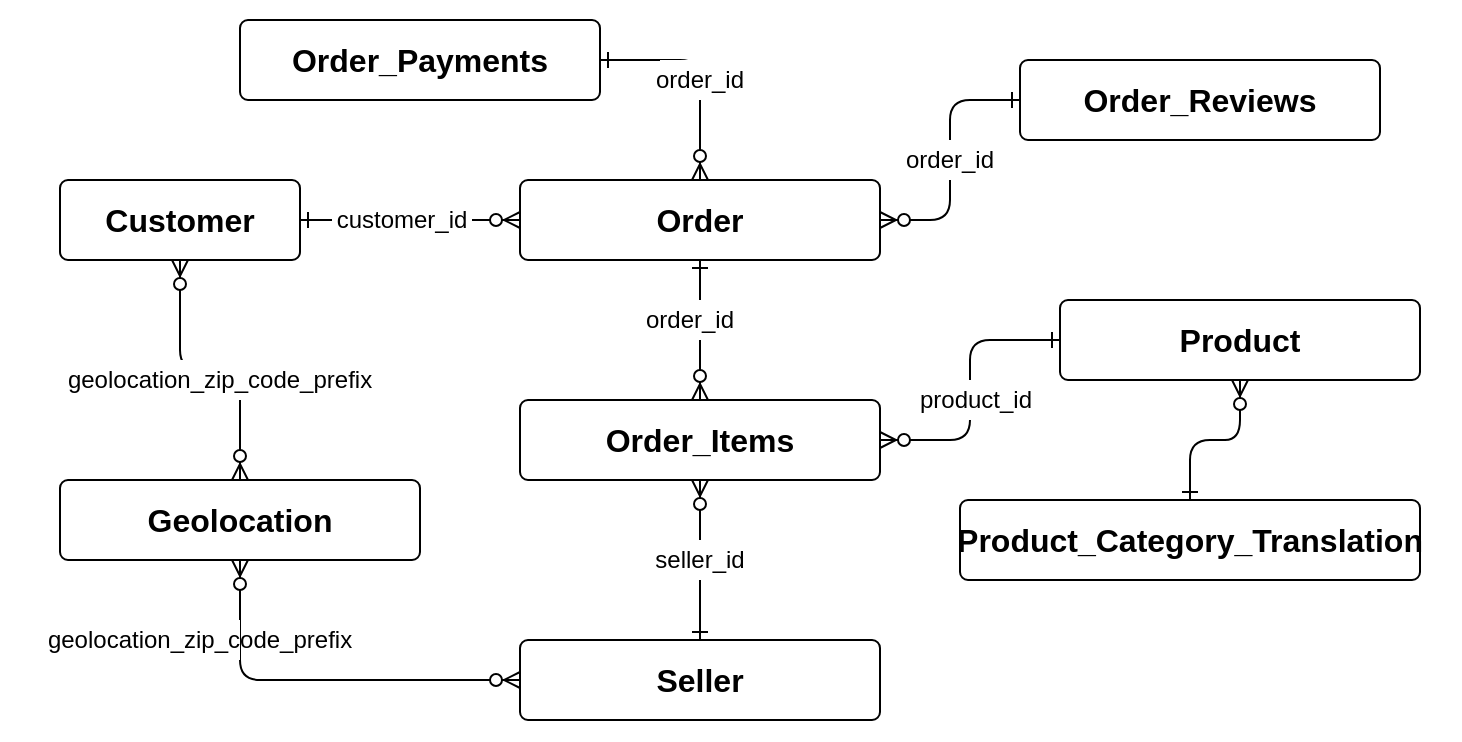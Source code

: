 <mxfile version="15.1.0" type="device"><diagram id="R2lEEEUBdFMjLlhIrx00" name="Page-1"><mxGraphModel dx="1422" dy="762" grid="1" gridSize="10" guides="1" tooltips="1" connect="1" arrows="1" fold="1" page="1" pageScale="1" pageWidth="850" pageHeight="1100" math="0" shadow="0" extFonts="Permanent Marker^https://fonts.googleapis.com/css?family=Permanent+Marker"><root><mxCell id="0"/><mxCell id="1" parent="0"/><mxCell id="Y2FGiJBvkUtvbV-sZPS4-1" value="" style="rounded=0;whiteSpace=wrap;html=1;strokeColor=none;" parent="1" vertex="1"><mxGeometry x="60" y="80" width="730" height="370" as="geometry"/></mxCell><mxCell id="3jZWhTN_z5iPmGa9BHs_-29" style="edgeStyle=orthogonalEdgeStyle;rounded=1;orthogonalLoop=1;jettySize=auto;html=1;startArrow=ERone;startFill=0;endArrow=ERzeroToMany;endFill=1;exitX=0.5;exitY=0;exitDx=0;exitDy=0;" parent="1" source="3jZWhTN_z5iPmGa9BHs_-26" target="3jZWhTN_z5iPmGa9BHs_-20" edge="1"><mxGeometry relative="1" as="geometry"/></mxCell><mxCell id="3jZWhTN_z5iPmGa9BHs_-18" value="&lt;b&gt;&lt;span lang=&quot;FR&quot; style=&quot;font-size: 12.0pt ; line-height: 107% ; font-family: &amp;#34;calibri&amp;#34; , sans-serif&quot;&gt;Customer&lt;br&gt;&lt;/span&gt;&lt;/b&gt;" style="rounded=1;arcSize=10;whiteSpace=wrap;html=1;align=center;" parent="1" vertex="1"><mxGeometry x="90" y="170" width="120" height="40" as="geometry"/></mxCell><mxCell id="3jZWhTN_z5iPmGa9BHs_-20" value="&lt;b&gt;&lt;span lang=&quot;FR&quot; style=&quot;font-size: 12.0pt ; line-height: 107% ; font-family: &amp;#34;calibri&amp;#34; , sans-serif&quot;&gt;Product&lt;/span&gt;&lt;/b&gt;" style="rounded=1;arcSize=10;whiteSpace=wrap;html=1;align=center;" parent="1" vertex="1"><mxGeometry x="590" y="230" width="180" height="40" as="geometry"/></mxCell><mxCell id="3jZWhTN_z5iPmGa9BHs_-25" value="&lt;b&gt;&lt;span lang=&quot;FR&quot; style=&quot;font-size: 12.0pt ; line-height: 107% ; font-family: &amp;#34;calibri&amp;#34; , sans-serif&quot;&gt;Seller&lt;/span&gt;&lt;/b&gt;" style="rounded=1;arcSize=10;whiteSpace=wrap;html=1;align=center;" parent="1" vertex="1"><mxGeometry x="320" y="400" width="180" height="40" as="geometry"/></mxCell><mxCell id="3jZWhTN_z5iPmGa9BHs_-26" value="&lt;b&gt;&lt;span lang=&quot;FR&quot; style=&quot;font-size: 12.0pt ; line-height: 107% ; font-family: &amp;#34;calibri&amp;#34; , sans-serif&quot;&gt;Product_Category_Translation&lt;/span&gt;&lt;/b&gt;" style="rounded=1;arcSize=10;whiteSpace=wrap;html=1;align=center;" parent="1" vertex="1"><mxGeometry x="540" y="330" width="230" height="40" as="geometry"/></mxCell><mxCell id="L64bQChpCVJ5LZyvjm6y-1" value="&lt;b&gt;&lt;span lang=&quot;FR&quot; style=&quot;font-size: 12.0pt ; line-height: 107% ; font-family: &amp;#34;calibri&amp;#34; , sans-serif&quot;&gt;Order&lt;/span&gt;&lt;/b&gt;" style="rounded=1;arcSize=10;whiteSpace=wrap;html=1;align=center;" parent="1" vertex="1"><mxGeometry x="320" y="170" width="180" height="40" as="geometry"/></mxCell><mxCell id="L64bQChpCVJ5LZyvjm6y-3" value="&lt;b&gt;&lt;span lang=&quot;FR&quot; style=&quot;font-size: 12.0pt ; line-height: 107% ; font-family: &amp;#34;calibri&amp;#34; , sans-serif&quot;&gt;Order_Items&lt;/span&gt;&lt;/b&gt;" style="rounded=1;arcSize=10;whiteSpace=wrap;html=1;align=center;" parent="1" vertex="1"><mxGeometry x="320" y="280" width="180" height="40" as="geometry"/></mxCell><mxCell id="L64bQChpCVJ5LZyvjm6y-4" style="edgeStyle=orthogonalEdgeStyle;rounded=1;orthogonalLoop=1;jettySize=auto;html=1;startArrow=ERone;startFill=0;endArrow=ERzeroToMany;endFill=1;entryX=1;entryY=0.5;entryDx=0;entryDy=0;exitX=0;exitY=0.5;exitDx=0;exitDy=0;" parent="1" source="3jZWhTN_z5iPmGa9BHs_-20" target="L64bQChpCVJ5LZyvjm6y-3" edge="1"><mxGeometry relative="1" as="geometry"><mxPoint x="503" y="379" as="sourcePoint"/><mxPoint x="373" y="370" as="targetPoint"/></mxGeometry></mxCell><mxCell id="L64bQChpCVJ5LZyvjm6y-5" style="edgeStyle=orthogonalEdgeStyle;rounded=1;orthogonalLoop=1;jettySize=auto;html=1;startArrow=ERone;startFill=0;endArrow=ERzeroToMany;endFill=1;exitX=0.5;exitY=1;exitDx=0;exitDy=0;entryX=0.5;entryY=0;entryDx=0;entryDy=0;" parent="1" source="L64bQChpCVJ5LZyvjm6y-1" target="L64bQChpCVJ5LZyvjm6y-3" edge="1"><mxGeometry relative="1" as="geometry"><mxPoint x="287.06" y="299" as="sourcePoint"/><mxPoint x="283" y="390" as="targetPoint"/></mxGeometry></mxCell><mxCell id="L64bQChpCVJ5LZyvjm6y-7" style="edgeStyle=orthogonalEdgeStyle;rounded=1;orthogonalLoop=1;jettySize=auto;html=1;startArrow=ERone;startFill=0;endArrow=ERzeroToMany;endFill=1;exitX=1;exitY=0.5;exitDx=0;exitDy=0;" parent="1" source="3jZWhTN_z5iPmGa9BHs_-18" target="L64bQChpCVJ5LZyvjm6y-1" edge="1"><mxGeometry relative="1" as="geometry"><mxPoint x="328" y="220" as="sourcePoint"/><mxPoint x="373" y="320" as="targetPoint"/></mxGeometry></mxCell><mxCell id="L64bQChpCVJ5LZyvjm6y-8" style="edgeStyle=orthogonalEdgeStyle;rounded=1;orthogonalLoop=1;jettySize=auto;html=1;startArrow=ERone;startFill=0;endArrow=ERzeroToMany;endFill=1;" parent="1" source="3jZWhTN_z5iPmGa9BHs_-25" target="L64bQChpCVJ5LZyvjm6y-3" edge="1"><mxGeometry relative="1" as="geometry"><mxPoint x="318" y="270" as="sourcePoint"/><mxPoint x="353" y="400" as="targetPoint"/></mxGeometry></mxCell><mxCell id="L64bQChpCVJ5LZyvjm6y-9" value="&lt;b&gt;&lt;span lang=&quot;FR&quot; style=&quot;font-size: 12.0pt ; line-height: 107% ; font-family: &amp;#34;calibri&amp;#34; , sans-serif&quot;&gt;Order_Payments&lt;br&gt;&lt;/span&gt;&lt;/b&gt;" style="rounded=1;arcSize=10;whiteSpace=wrap;html=1;align=center;" parent="1" vertex="1"><mxGeometry x="180" y="90" width="180" height="40" as="geometry"/></mxCell><mxCell id="L64bQChpCVJ5LZyvjm6y-10" style="edgeStyle=orthogonalEdgeStyle;rounded=1;orthogonalLoop=1;jettySize=auto;html=1;startArrow=ERone;startFill=0;endArrow=ERzeroToMany;endFill=1;exitX=1;exitY=0.5;exitDx=0;exitDy=0;" parent="1" source="L64bQChpCVJ5LZyvjm6y-9" target="L64bQChpCVJ5LZyvjm6y-1" edge="1"><mxGeometry relative="1" as="geometry"><mxPoint x="270" y="130" as="sourcePoint"/><mxPoint x="443" y="180" as="targetPoint"/></mxGeometry></mxCell><mxCell id="L64bQChpCVJ5LZyvjm6y-11" value="&lt;b&gt;&lt;span lang=&quot;FR&quot; style=&quot;font-size: 12.0pt ; line-height: 107% ; font-family: &amp;#34;calibri&amp;#34; , sans-serif&quot;&gt;Order_Reviews&lt;br&gt;&lt;/span&gt;&lt;/b&gt;" style="rounded=1;arcSize=10;whiteSpace=wrap;html=1;align=center;" parent="1" vertex="1"><mxGeometry x="570" y="110" width="180" height="40" as="geometry"/></mxCell><mxCell id="L64bQChpCVJ5LZyvjm6y-12" style="edgeStyle=orthogonalEdgeStyle;rounded=1;orthogonalLoop=1;jettySize=auto;html=1;startArrow=ERone;startFill=0;endArrow=ERzeroToMany;endFill=1;entryX=1;entryY=0.5;entryDx=0;entryDy=0;" parent="1" source="L64bQChpCVJ5LZyvjm6y-11" target="L64bQChpCVJ5LZyvjm6y-1" edge="1"><mxGeometry relative="1" as="geometry"><mxPoint x="383" y="100" as="sourcePoint"/><mxPoint x="443" y="180" as="targetPoint"/></mxGeometry></mxCell><mxCell id="L64bQChpCVJ5LZyvjm6y-13" value="&lt;b&gt;&lt;span lang=&quot;FR&quot; style=&quot;font-size: 12.0pt ; line-height: 107% ; font-family: &amp;#34;calibri&amp;#34; , sans-serif&quot;&gt;Geolocation&lt;br&gt;&lt;/span&gt;&lt;/b&gt;" style="rounded=1;arcSize=10;whiteSpace=wrap;html=1;align=center;" parent="1" vertex="1"><mxGeometry x="90" y="320" width="180" height="40" as="geometry"/></mxCell><mxCell id="kYinY7sTML9xP2u7c4EG-2" style="edgeStyle=orthogonalEdgeStyle;rounded=1;orthogonalLoop=1;jettySize=auto;html=1;startArrow=ERzeroToMany;startFill=1;endArrow=ERzeroToMany;endFill=1;exitX=0.5;exitY=0;exitDx=0;exitDy=0;entryX=0.5;entryY=1;entryDx=0;entryDy=0;" parent="1" source="L64bQChpCVJ5LZyvjm6y-13" target="3jZWhTN_z5iPmGa9BHs_-18" edge="1"><mxGeometry relative="1" as="geometry"><mxPoint x="230" y="240" as="sourcePoint"/><mxPoint x="330" y="200" as="targetPoint"/></mxGeometry></mxCell><mxCell id="kYinY7sTML9xP2u7c4EG-3" style="edgeStyle=orthogonalEdgeStyle;rounded=1;orthogonalLoop=1;jettySize=auto;html=1;startArrow=ERzeroToMany;startFill=1;endArrow=ERzeroToMany;endFill=1;entryX=0;entryY=0.5;entryDx=0;entryDy=0;exitX=0.5;exitY=1;exitDx=0;exitDy=0;" parent="1" source="L64bQChpCVJ5LZyvjm6y-13" target="3jZWhTN_z5iPmGa9BHs_-25" edge="1"><mxGeometry relative="1" as="geometry"><mxPoint x="180" y="340" as="sourcePoint"/><mxPoint x="170" y="260" as="targetPoint"/></mxGeometry></mxCell><mxCell id="kYinY7sTML9xP2u7c4EG-4" value="order_id" style="text;html=1;strokeColor=none;fillColor=#FFFFFF;align=center;verticalAlign=middle;whiteSpace=wrap;rounded=0;labelBorderColor=none;" parent="1" vertex="1"><mxGeometry x="390" y="110" width="40" height="20" as="geometry"/></mxCell><mxCell id="kYinY7sTML9xP2u7c4EG-6" value="order_id" style="text;html=1;strokeColor=none;fillColor=#FFFFFF;align=center;verticalAlign=middle;whiteSpace=wrap;rounded=0;labelBorderColor=none;" parent="1" vertex="1"><mxGeometry x="515" y="150" width="40" height="20" as="geometry"/></mxCell><mxCell id="kYinY7sTML9xP2u7c4EG-7" value="order_id" style="text;html=1;strokeColor=none;fillColor=#FFFFFF;align=center;verticalAlign=middle;whiteSpace=wrap;rounded=0;labelBorderColor=none;" parent="1" vertex="1"><mxGeometry x="385" y="230" width="40" height="20" as="geometry"/></mxCell><mxCell id="kYinY7sTML9xP2u7c4EG-8" value="product_id" style="text;html=1;strokeColor=none;fillColor=#FFFFFF;align=center;verticalAlign=middle;whiteSpace=wrap;rounded=0;labelBorderColor=none;" parent="1" vertex="1"><mxGeometry x="528" y="270" width="40" height="20" as="geometry"/></mxCell><mxCell id="kYinY7sTML9xP2u7c4EG-9" value="customer_id" style="text;html=1;strokeColor=none;fillColor=#FFFFFF;align=center;verticalAlign=middle;whiteSpace=wrap;rounded=0;labelBorderColor=none;" parent="1" vertex="1"><mxGeometry x="226" y="180" width="70" height="20" as="geometry"/></mxCell><mxCell id="kYinY7sTML9xP2u7c4EG-10" value="seller_id" style="text;html=1;strokeColor=none;fillColor=#FFFFFF;align=center;verticalAlign=middle;whiteSpace=wrap;rounded=0;labelBorderColor=none;" parent="1" vertex="1"><mxGeometry x="390" y="350" width="40" height="20" as="geometry"/></mxCell><mxCell id="kYinY7sTML9xP2u7c4EG-11" value="geolocation_zip_code_prefix" style="text;html=1;strokeColor=none;fillColor=#FFFFFF;align=center;verticalAlign=middle;whiteSpace=wrap;rounded=0;labelBorderColor=none;" parent="1" vertex="1"><mxGeometry x="140" y="390" width="40" height="20" as="geometry"/></mxCell><mxCell id="kYinY7sTML9xP2u7c4EG-13" value="geolocation_zip_code_prefix" style="text;html=1;strokeColor=none;fillColor=#FFFFFF;align=center;verticalAlign=middle;whiteSpace=wrap;rounded=0;labelBorderColor=none;" parent="1" vertex="1"><mxGeometry x="150" y="260" width="40" height="20" as="geometry"/></mxCell></root></mxGraphModel></diagram></mxfile>